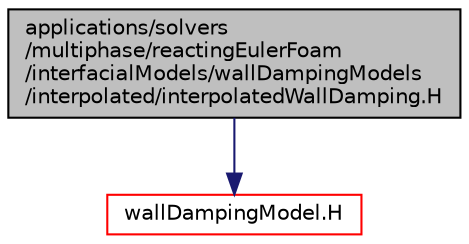 digraph "applications/solvers/multiphase/reactingEulerFoam/interfacialModels/wallDampingModels/interpolated/interpolatedWallDamping.H"
{
  bgcolor="transparent";
  edge [fontname="Helvetica",fontsize="10",labelfontname="Helvetica",labelfontsize="10"];
  node [fontname="Helvetica",fontsize="10",shape=record];
  Node0 [label="applications/solvers\l/multiphase/reactingEulerFoam\l/interfacialModels/wallDampingModels\l/interpolated/interpolatedWallDamping.H",height=0.2,width=0.4,color="black", fillcolor="grey75", style="filled", fontcolor="black"];
  Node0 -> Node1 [color="midnightblue",fontsize="10",style="solid",fontname="Helvetica"];
  Node1 [label="wallDampingModel.H",height=0.2,width=0.4,color="red",URL="$a21308.html"];
}

